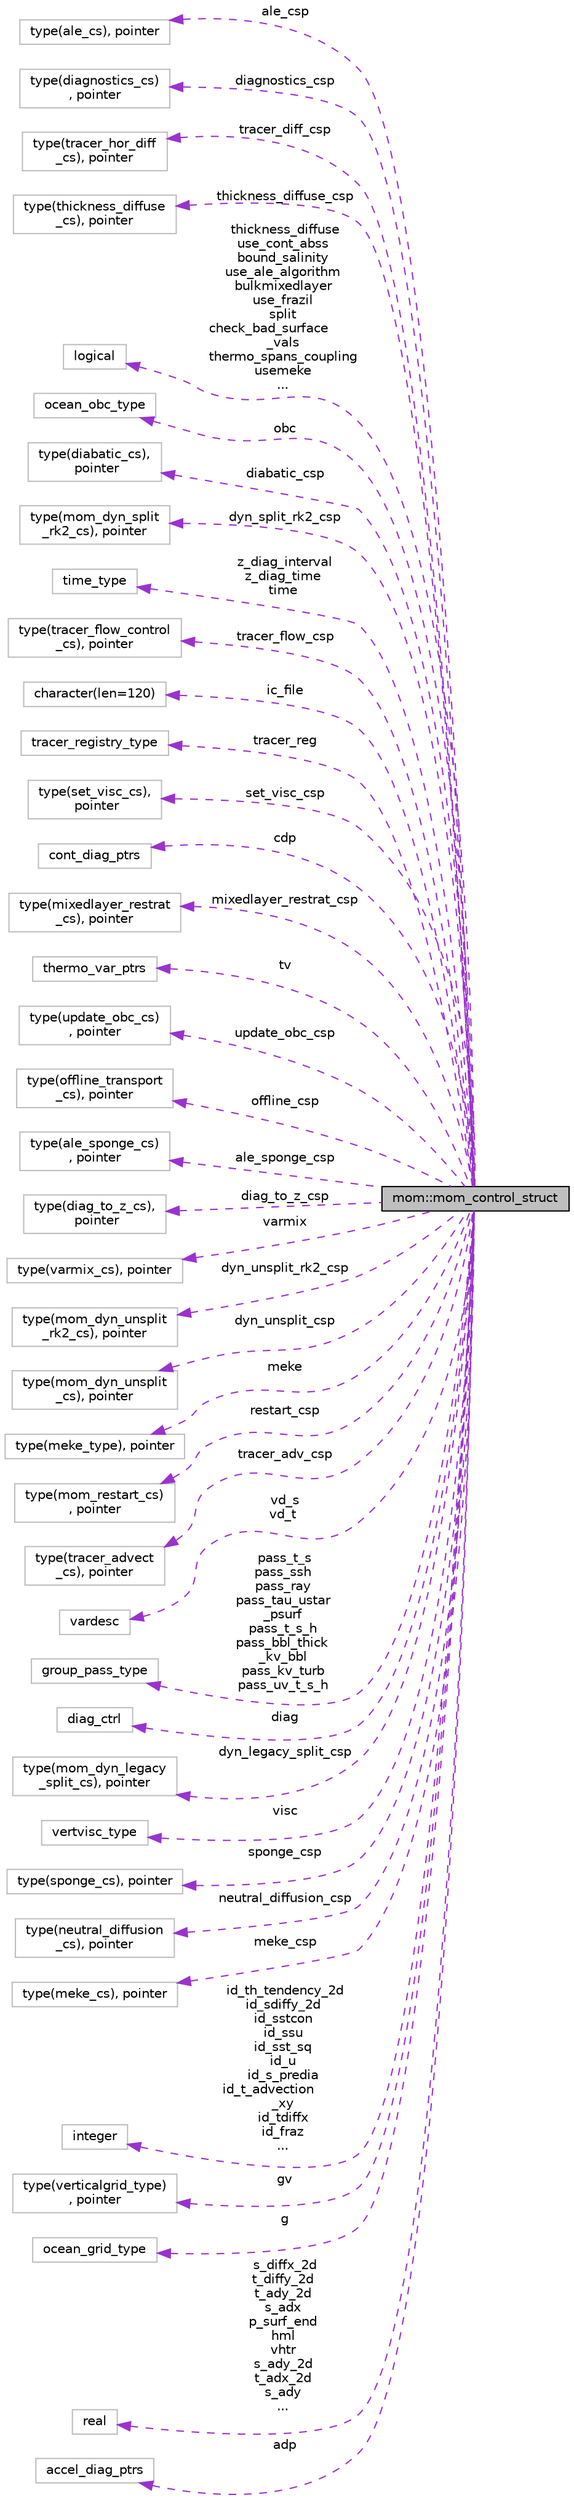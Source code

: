 digraph "mom::mom_control_struct"
{
 // INTERACTIVE_SVG=YES
  edge [fontname="Helvetica",fontsize="10",labelfontname="Helvetica",labelfontsize="10"];
  node [fontname="Helvetica",fontsize="10",shape=record];
  rankdir="LR";
  Node1 [label="mom::mom_control_struct",height=0.2,width=0.4,color="black", fillcolor="grey75", style="filled", fontcolor="black"];
  Node2 -> Node1 [dir="back",color="darkorchid3",fontsize="10",style="dashed",label=" ale_csp" ,fontname="Helvetica"];
  Node2 [label="type(ale_cs), pointer",height=0.2,width=0.4,color="grey75", fillcolor="white", style="filled"];
  Node3 -> Node1 [dir="back",color="darkorchid3",fontsize="10",style="dashed",label=" diagnostics_csp" ,fontname="Helvetica"];
  Node3 [label="type(diagnostics_cs)\l, pointer",height=0.2,width=0.4,color="grey75", fillcolor="white", style="filled"];
  Node4 -> Node1 [dir="back",color="darkorchid3",fontsize="10",style="dashed",label=" tracer_diff_csp" ,fontname="Helvetica"];
  Node4 [label="type(tracer_hor_diff\l_cs), pointer",height=0.2,width=0.4,color="grey75", fillcolor="white", style="filled"];
  Node5 -> Node1 [dir="back",color="darkorchid3",fontsize="10",style="dashed",label=" thickness_diffuse_csp" ,fontname="Helvetica"];
  Node5 [label="type(thickness_diffuse\l_cs), pointer",height=0.2,width=0.4,color="grey75", fillcolor="white", style="filled"];
  Node6 -> Node1 [dir="back",color="darkorchid3",fontsize="10",style="dashed",label=" thickness_diffuse\nuse_cont_abss\nbound_salinity\nuse_ale_algorithm\nbulkmixedlayer\nuse_frazil\nsplit\ncheck_bad_surface\l_vals\nthermo_spans_coupling\nusemeke\n..." ,fontname="Helvetica"];
  Node6 [label="logical",height=0.2,width=0.4,color="grey75", fillcolor="white", style="filled"];
  Node7 -> Node1 [dir="back",color="darkorchid3",fontsize="10",style="dashed",label=" obc" ,fontname="Helvetica"];
  Node7 [label="ocean_obc_type",height=0.2,width=0.4,color="grey75", fillcolor="white", style="filled"];
  Node8 -> Node1 [dir="back",color="darkorchid3",fontsize="10",style="dashed",label=" diabatic_csp" ,fontname="Helvetica"];
  Node8 [label="type(diabatic_cs),\l pointer",height=0.2,width=0.4,color="grey75", fillcolor="white", style="filled"];
  Node9 -> Node1 [dir="back",color="darkorchid3",fontsize="10",style="dashed",label=" dyn_split_rk2_csp" ,fontname="Helvetica"];
  Node9 [label="type(mom_dyn_split\l_rk2_cs), pointer",height=0.2,width=0.4,color="grey75", fillcolor="white", style="filled"];
  Node10 -> Node1 [dir="back",color="darkorchid3",fontsize="10",style="dashed",label=" z_diag_interval\nz_diag_time\ntime" ,fontname="Helvetica"];
  Node10 [label="time_type",height=0.2,width=0.4,color="grey75", fillcolor="white", style="filled"];
  Node11 -> Node1 [dir="back",color="darkorchid3",fontsize="10",style="dashed",label=" tracer_flow_csp" ,fontname="Helvetica"];
  Node11 [label="type(tracer_flow_control\l_cs), pointer",height=0.2,width=0.4,color="grey75", fillcolor="white", style="filled"];
  Node12 -> Node1 [dir="back",color="darkorchid3",fontsize="10",style="dashed",label=" ic_file" ,fontname="Helvetica"];
  Node12 [label="character(len=120)",height=0.2,width=0.4,color="grey75", fillcolor="white", style="filled"];
  Node13 -> Node1 [dir="back",color="darkorchid3",fontsize="10",style="dashed",label=" tracer_reg" ,fontname="Helvetica"];
  Node13 [label="tracer_registry_type",height=0.2,width=0.4,color="grey75", fillcolor="white", style="filled"];
  Node14 -> Node1 [dir="back",color="darkorchid3",fontsize="10",style="dashed",label=" set_visc_csp" ,fontname="Helvetica"];
  Node14 [label="type(set_visc_cs),\l pointer",height=0.2,width=0.4,color="grey75", fillcolor="white", style="filled"];
  Node15 -> Node1 [dir="back",color="darkorchid3",fontsize="10",style="dashed",label=" cdp" ,fontname="Helvetica"];
  Node15 [label="cont_diag_ptrs",height=0.2,width=0.4,color="grey75", fillcolor="white", style="filled"];
  Node16 -> Node1 [dir="back",color="darkorchid3",fontsize="10",style="dashed",label=" mixedlayer_restrat_csp" ,fontname="Helvetica"];
  Node16 [label="type(mixedlayer_restrat\l_cs), pointer",height=0.2,width=0.4,color="grey75", fillcolor="white", style="filled"];
  Node17 -> Node1 [dir="back",color="darkorchid3",fontsize="10",style="dashed",label=" tv" ,fontname="Helvetica"];
  Node17 [label="thermo_var_ptrs",height=0.2,width=0.4,color="grey75", fillcolor="white", style="filled"];
  Node18 -> Node1 [dir="back",color="darkorchid3",fontsize="10",style="dashed",label=" update_obc_csp" ,fontname="Helvetica"];
  Node18 [label="type(update_obc_cs)\l, pointer",height=0.2,width=0.4,color="grey75", fillcolor="white", style="filled"];
  Node19 -> Node1 [dir="back",color="darkorchid3",fontsize="10",style="dashed",label=" offline_csp" ,fontname="Helvetica"];
  Node19 [label="type(offline_transport\l_cs), pointer",height=0.2,width=0.4,color="grey75", fillcolor="white", style="filled"];
  Node20 -> Node1 [dir="back",color="darkorchid3",fontsize="10",style="dashed",label=" ale_sponge_csp" ,fontname="Helvetica"];
  Node20 [label="type(ale_sponge_cs)\l, pointer",height=0.2,width=0.4,color="grey75", fillcolor="white", style="filled"];
  Node21 -> Node1 [dir="back",color="darkorchid3",fontsize="10",style="dashed",label=" diag_to_z_csp" ,fontname="Helvetica"];
  Node21 [label="type(diag_to_z_cs),\l pointer",height=0.2,width=0.4,color="grey75", fillcolor="white", style="filled"];
  Node22 -> Node1 [dir="back",color="darkorchid3",fontsize="10",style="dashed",label=" varmix" ,fontname="Helvetica"];
  Node22 [label="type(varmix_cs), pointer",height=0.2,width=0.4,color="grey75", fillcolor="white", style="filled"];
  Node23 -> Node1 [dir="back",color="darkorchid3",fontsize="10",style="dashed",label=" dyn_unsplit_rk2_csp" ,fontname="Helvetica"];
  Node23 [label="type(mom_dyn_unsplit\l_rk2_cs), pointer",height=0.2,width=0.4,color="grey75", fillcolor="white", style="filled"];
  Node24 -> Node1 [dir="back",color="darkorchid3",fontsize="10",style="dashed",label=" dyn_unsplit_csp" ,fontname="Helvetica"];
  Node24 [label="type(mom_dyn_unsplit\l_cs), pointer",height=0.2,width=0.4,color="grey75", fillcolor="white", style="filled"];
  Node25 -> Node1 [dir="back",color="darkorchid3",fontsize="10",style="dashed",label=" meke" ,fontname="Helvetica"];
  Node25 [label="type(meke_type), pointer",height=0.2,width=0.4,color="grey75", fillcolor="white", style="filled"];
  Node26 -> Node1 [dir="back",color="darkorchid3",fontsize="10",style="dashed",label=" restart_csp" ,fontname="Helvetica"];
  Node26 [label="type(mom_restart_cs)\l, pointer",height=0.2,width=0.4,color="grey75", fillcolor="white", style="filled"];
  Node27 -> Node1 [dir="back",color="darkorchid3",fontsize="10",style="dashed",label=" tracer_adv_csp" ,fontname="Helvetica"];
  Node27 [label="type(tracer_advect\l_cs), pointer",height=0.2,width=0.4,color="grey75", fillcolor="white", style="filled"];
  Node28 -> Node1 [dir="back",color="darkorchid3",fontsize="10",style="dashed",label=" vd_s\nvd_t" ,fontname="Helvetica"];
  Node28 [label="vardesc",height=0.2,width=0.4,color="grey75", fillcolor="white", style="filled"];
  Node29 -> Node1 [dir="back",color="darkorchid3",fontsize="10",style="dashed",label=" pass_t_s\npass_ssh\npass_ray\npass_tau_ustar\l_psurf\npass_t_s_h\npass_bbl_thick\l_kv_bbl\npass_kv_turb\npass_uv_t_s_h" ,fontname="Helvetica"];
  Node29 [label="group_pass_type",height=0.2,width=0.4,color="grey75", fillcolor="white", style="filled"];
  Node30 -> Node1 [dir="back",color="darkorchid3",fontsize="10",style="dashed",label=" diag" ,fontname="Helvetica"];
  Node30 [label="diag_ctrl",height=0.2,width=0.4,color="grey75", fillcolor="white", style="filled"];
  Node31 -> Node1 [dir="back",color="darkorchid3",fontsize="10",style="dashed",label=" dyn_legacy_split_csp" ,fontname="Helvetica"];
  Node31 [label="type(mom_dyn_legacy\l_split_cs), pointer",height=0.2,width=0.4,color="grey75", fillcolor="white", style="filled"];
  Node32 -> Node1 [dir="back",color="darkorchid3",fontsize="10",style="dashed",label=" visc" ,fontname="Helvetica"];
  Node32 [label="vertvisc_type",height=0.2,width=0.4,color="grey75", fillcolor="white", style="filled"];
  Node33 -> Node1 [dir="back",color="darkorchid3",fontsize="10",style="dashed",label=" sponge_csp" ,fontname="Helvetica"];
  Node33 [label="type(sponge_cs), pointer",height=0.2,width=0.4,color="grey75", fillcolor="white", style="filled"];
  Node34 -> Node1 [dir="back",color="darkorchid3",fontsize="10",style="dashed",label=" neutral_diffusion_csp" ,fontname="Helvetica"];
  Node34 [label="type(neutral_diffusion\l_cs), pointer",height=0.2,width=0.4,color="grey75", fillcolor="white", style="filled"];
  Node35 -> Node1 [dir="back",color="darkorchid3",fontsize="10",style="dashed",label=" meke_csp" ,fontname="Helvetica"];
  Node35 [label="type(meke_cs), pointer",height=0.2,width=0.4,color="grey75", fillcolor="white", style="filled"];
  Node36 -> Node1 [dir="back",color="darkorchid3",fontsize="10",style="dashed",label=" id_th_tendency_2d\nid_sdiffy_2d\nid_sstcon\nid_ssu\nid_sst_sq\nid_u\nid_s_predia\nid_t_advection\l_xy\nid_tdiffx\nid_fraz\n..." ,fontname="Helvetica"];
  Node36 [label="integer",height=0.2,width=0.4,color="grey75", fillcolor="white", style="filled"];
  Node37 -> Node1 [dir="back",color="darkorchid3",fontsize="10",style="dashed",label=" gv" ,fontname="Helvetica"];
  Node37 [label="type(verticalgrid_type)\l, pointer",height=0.2,width=0.4,color="grey75", fillcolor="white", style="filled"];
  Node38 -> Node1 [dir="back",color="darkorchid3",fontsize="10",style="dashed",label=" g" ,fontname="Helvetica"];
  Node38 [label="ocean_grid_type",height=0.2,width=0.4,color="grey75", fillcolor="white", style="filled"];
  Node39 -> Node1 [dir="back",color="darkorchid3",fontsize="10",style="dashed",label=" s_diffx_2d\nt_diffy_2d\nt_ady_2d\ns_adx\np_surf_end\nhml\nvhtr\ns_ady_2d\nt_adx_2d\ns_ady\n..." ,fontname="Helvetica"];
  Node39 [label="real",height=0.2,width=0.4,color="grey75", fillcolor="white", style="filled"];
  Node40 -> Node1 [dir="back",color="darkorchid3",fontsize="10",style="dashed",label=" adp" ,fontname="Helvetica"];
  Node40 [label="accel_diag_ptrs",height=0.2,width=0.4,color="grey75", fillcolor="white", style="filled"];
}
